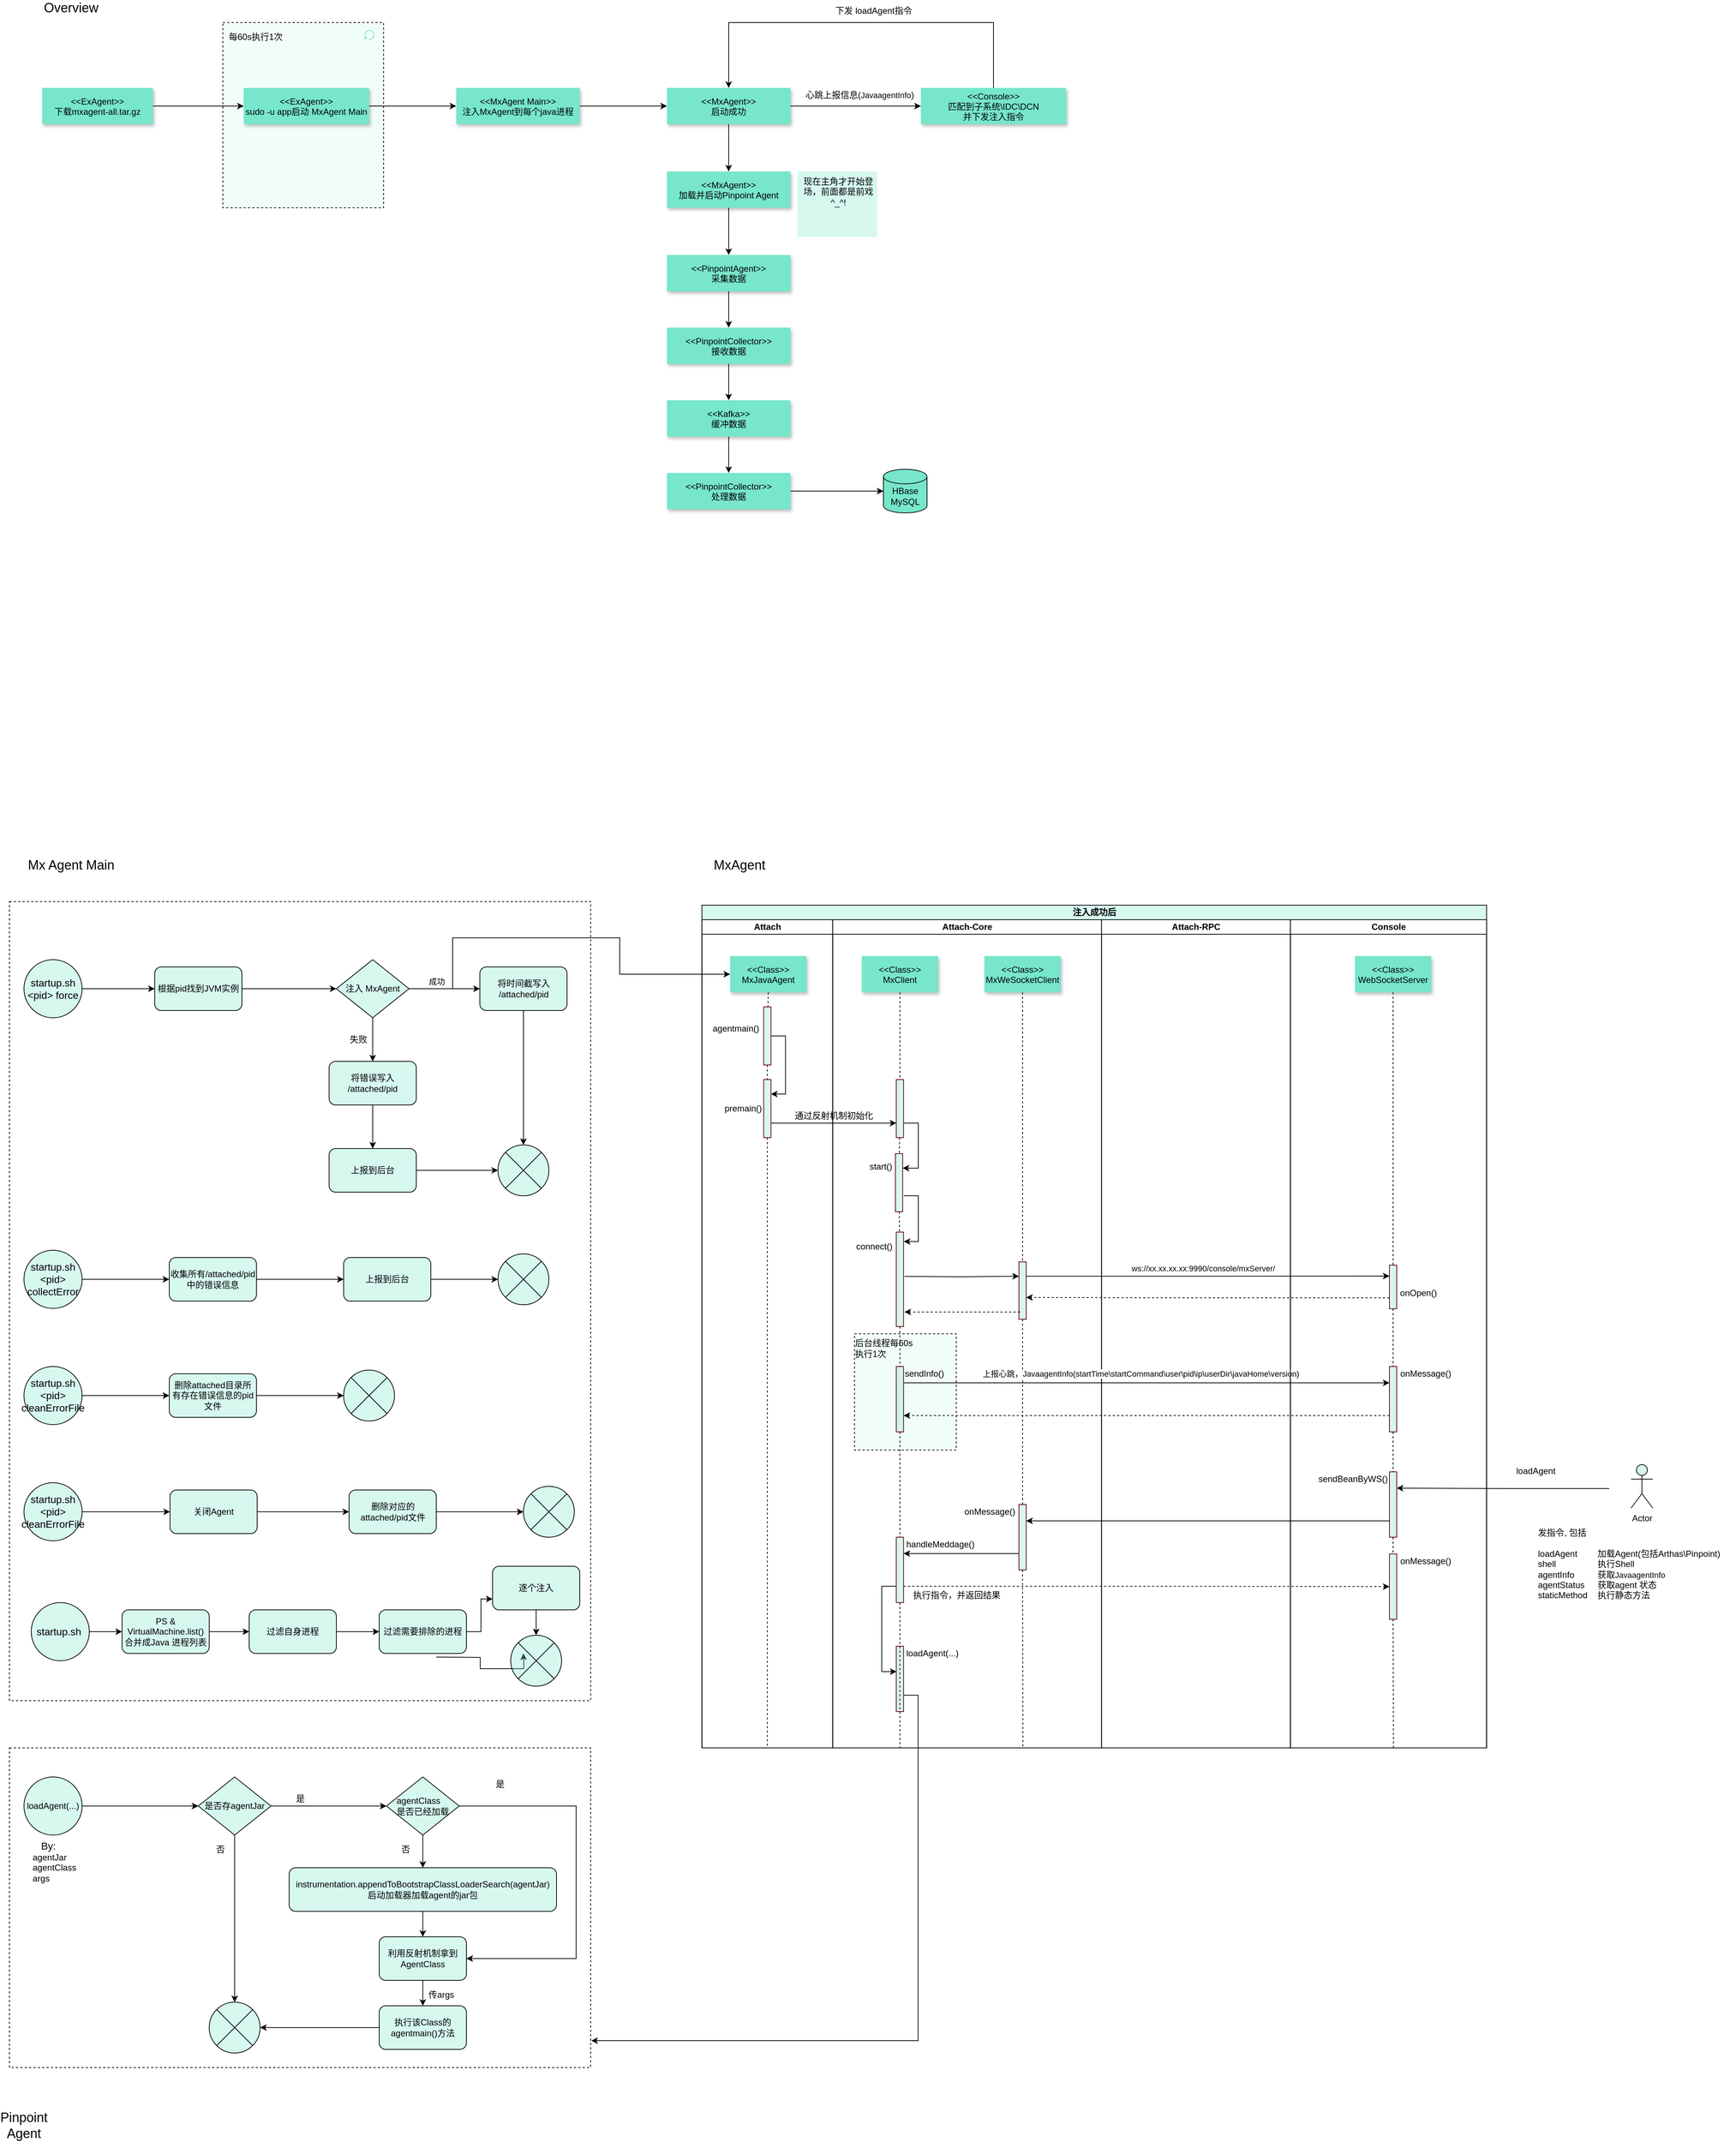 <mxfile version="14.0.4" type="github">
  <diagram name="Page-1" id="9361dd3d-8414-5efd-6122-117bd74ce7a7">
    <mxGraphModel dx="1673" dy="3735" grid="1" gridSize="10" guides="1" tooltips="1" connect="1" arrows="1" fold="1" page="0" pageScale="1.5" pageWidth="826" pageHeight="1169" background="#ffffff" math="0" shadow="0">
      <root>
        <mxCell id="0" />
        <mxCell id="1" parent="0" />
        <mxCell id="-H8RPFJ6eDx_moYWrSU3-296" value="" style="fillColor=#77e6cb1a;dashed=1;" vertex="1" parent="1">
          <mxGeometry x="313.75" y="-2690" width="221.25" height="255" as="geometry" />
        </mxCell>
        <mxCell id="-H8RPFJ6eDx_moYWrSU3-94" style="edgeStyle=orthogonalEdgeStyle;rounded=0;orthogonalLoop=1;jettySize=auto;html=1;exitX=1;exitY=0.5;exitDx=0;exitDy=0;entryX=0;entryY=0.5;entryDx=0;entryDy=0;entryPerimeter=0;fillColor=#77e6cb4d;" edge="1" parent="1" target="-H8RPFJ6eDx_moYWrSU3-96">
          <mxGeometry relative="1" as="geometry">
            <mxPoint x="727.5" y="-445" as="targetPoint" />
            <mxPoint x="607.5" y="-440" as="sourcePoint" />
          </mxGeometry>
        </mxCell>
        <mxCell id="-H8RPFJ6eDx_moYWrSU3-97" style="edgeStyle=orthogonalEdgeStyle;rounded=0;orthogonalLoop=1;jettySize=auto;html=1;exitX=1;exitY=0.5;exitDx=0;exitDy=0;entryX=0;entryY=0.5;entryDx=0;entryDy=0;fillColor=#77e6cb4d;" edge="1" parent="1" target="-H8RPFJ6eDx_moYWrSU3-95">
          <mxGeometry relative="1" as="geometry">
            <mxPoint x="361" y="-440" as="sourcePoint" />
          </mxGeometry>
        </mxCell>
        <mxCell id="-H8RPFJ6eDx_moYWrSU3-141" value="" style="rounded=0;whiteSpace=wrap;html=1;fillColor=none;dashed=1;" vertex="1" parent="1">
          <mxGeometry x="20" y="-315" width="800" height="440" as="geometry" />
        </mxCell>
        <mxCell id="-H8RPFJ6eDx_moYWrSU3-142" value="" style="rounded=0;whiteSpace=wrap;html=1;fillColor=none;dashed=1;" vertex="1" parent="1">
          <mxGeometry x="20" y="-1480" width="800" height="1100" as="geometry" />
        </mxCell>
        <mxCell id="-H8RPFJ6eDx_moYWrSU3-143" style="edgeStyle=orthogonalEdgeStyle;rounded=0;orthogonalLoop=1;jettySize=auto;html=1;exitX=1;exitY=0.5;exitDx=0;exitDy=0;fillColor=#77e6cb4d;" edge="1" parent="1" source="-H8RPFJ6eDx_moYWrSU3-144" target="-H8RPFJ6eDx_moYWrSU3-147">
          <mxGeometry relative="1" as="geometry" />
        </mxCell>
        <mxCell id="-H8RPFJ6eDx_moYWrSU3-144" value="&lt;font style=&quot;font-size: 14px&quot;&gt;startup.sh &amp;lt;pid&amp;gt; force&lt;/font&gt;" style="ellipse;whiteSpace=wrap;html=1;aspect=fixed;fillColor=#77e6cb4d;" vertex="1" parent="1">
          <mxGeometry x="40.0" y="-1400" width="80" height="80" as="geometry" />
        </mxCell>
        <mxCell id="-H8RPFJ6eDx_moYWrSU3-145" value="&lt;font style=&quot;font-size: 18px&quot;&gt;MxAgent&lt;/font&gt;" style="text;html=1;strokeColor=none;fillColor=none;align=center;verticalAlign=middle;whiteSpace=wrap;rounded=0;" vertex="1" parent="1">
          <mxGeometry x="1004.5" y="-1540" width="40" height="20" as="geometry" />
        </mxCell>
        <mxCell id="-H8RPFJ6eDx_moYWrSU3-146" style="edgeStyle=orthogonalEdgeStyle;rounded=0;orthogonalLoop=1;jettySize=auto;html=1;exitX=1;exitY=0.5;exitDx=0;exitDy=0;fillColor=#77e6cb4d;" edge="1" parent="1" source="-H8RPFJ6eDx_moYWrSU3-147" target="-H8RPFJ6eDx_moYWrSU3-152">
          <mxGeometry relative="1" as="geometry" />
        </mxCell>
        <mxCell id="-H8RPFJ6eDx_moYWrSU3-147" value="根据pid找到JVM实例" style="rounded=1;whiteSpace=wrap;html=1;fillColor=#77e6cb4d;" vertex="1" parent="1">
          <mxGeometry x="220" y="-1390" width="120" height="60" as="geometry" />
        </mxCell>
        <mxCell id="-H8RPFJ6eDx_moYWrSU3-148" style="edgeStyle=orthogonalEdgeStyle;rounded=0;orthogonalLoop=1;jettySize=auto;html=1;exitX=1;exitY=0.5;exitDx=0;exitDy=0;entryX=0;entryY=0.5;entryDx=0;entryDy=0;fillColor=#77e6cb4d;" edge="1" parent="1" source="-H8RPFJ6eDx_moYWrSU3-152" target="-H8RPFJ6eDx_moYWrSU3-154">
          <mxGeometry relative="1" as="geometry" />
        </mxCell>
        <mxCell id="-H8RPFJ6eDx_moYWrSU3-149" value="成功" style="edgeLabel;html=1;align=center;verticalAlign=middle;resizable=0;points=[];fillColor=#77e6cb4d;" vertex="1" connectable="0" parent="-H8RPFJ6eDx_moYWrSU3-148">
          <mxGeometry x="-0.274" y="3" relative="1" as="geometry">
            <mxPoint x="2.5" y="-7" as="offset" />
          </mxGeometry>
        </mxCell>
        <mxCell id="-H8RPFJ6eDx_moYWrSU3-150" style="edgeStyle=orthogonalEdgeStyle;rounded=0;orthogonalLoop=1;jettySize=auto;html=1;exitX=0.5;exitY=1;exitDx=0;exitDy=0;entryX=0.5;entryY=0;entryDx=0;entryDy=0;fillColor=#77e6cb4d;" edge="1" parent="1" source="-H8RPFJ6eDx_moYWrSU3-152" target="-H8RPFJ6eDx_moYWrSU3-156">
          <mxGeometry relative="1" as="geometry">
            <Array as="points">
              <mxPoint x="520" y="-1280" />
              <mxPoint x="520" y="-1280" />
            </Array>
          </mxGeometry>
        </mxCell>
        <mxCell id="-H8RPFJ6eDx_moYWrSU3-151" style="edgeStyle=orthogonalEdgeStyle;rounded=0;orthogonalLoop=1;jettySize=auto;html=1;exitX=1;exitY=0.5;exitDx=0;exitDy=0;entryX=0;entryY=0.5;entryDx=0;entryDy=0;fillColor=#77e6cb4d;" edge="1" parent="1" source="-H8RPFJ6eDx_moYWrSU3-152" target="-H8RPFJ6eDx_moYWrSU3-241">
          <mxGeometry relative="1" as="geometry">
            <Array as="points">
              <mxPoint x="630" y="-1360" />
              <mxPoint x="630" y="-1430" />
              <mxPoint x="860" y="-1430" />
              <mxPoint x="860" y="-1380" />
            </Array>
          </mxGeometry>
        </mxCell>
        <mxCell id="-H8RPFJ6eDx_moYWrSU3-152" value="注入 MxAgent" style="rhombus;whiteSpace=wrap;html=1;fillColor=#77e6cb4d;" vertex="1" parent="1">
          <mxGeometry x="470" y="-1400" width="100" height="80" as="geometry" />
        </mxCell>
        <mxCell id="-H8RPFJ6eDx_moYWrSU3-153" style="edgeStyle=orthogonalEdgeStyle;rounded=0;orthogonalLoop=1;jettySize=auto;html=1;exitX=0.5;exitY=1;exitDx=0;exitDy=0;entryX=0.5;entryY=0;entryDx=0;entryDy=0;entryPerimeter=0;fillColor=#77e6cb4d;" edge="1" parent="1" source="-H8RPFJ6eDx_moYWrSU3-154" target="-H8RPFJ6eDx_moYWrSU3-159">
          <mxGeometry relative="1" as="geometry" />
        </mxCell>
        <mxCell id="-H8RPFJ6eDx_moYWrSU3-154" value="将时间截写入&lt;br&gt;/attached/pid" style="rounded=1;whiteSpace=wrap;html=1;fillColor=#77e6cb4d;" vertex="1" parent="1">
          <mxGeometry x="667.5" y="-1390" width="120" height="60" as="geometry" />
        </mxCell>
        <mxCell id="-H8RPFJ6eDx_moYWrSU3-155" style="edgeStyle=orthogonalEdgeStyle;rounded=0;orthogonalLoop=1;jettySize=auto;html=1;exitX=0.5;exitY=1;exitDx=0;exitDy=0;entryX=0.5;entryY=0;entryDx=0;entryDy=0;fillColor=#77e6cb4d;" edge="1" parent="1" source="-H8RPFJ6eDx_moYWrSU3-156" target="-H8RPFJ6eDx_moYWrSU3-158">
          <mxGeometry relative="1" as="geometry" />
        </mxCell>
        <mxCell id="-H8RPFJ6eDx_moYWrSU3-156" value="将错误写入&lt;br&gt;/attached/pid" style="rounded=1;whiteSpace=wrap;html=1;fillColor=#77e6cb4d;" vertex="1" parent="1">
          <mxGeometry x="460" y="-1260" width="120" height="60" as="geometry" />
        </mxCell>
        <mxCell id="-H8RPFJ6eDx_moYWrSU3-157" style="edgeStyle=orthogonalEdgeStyle;rounded=0;orthogonalLoop=1;jettySize=auto;html=1;exitX=1;exitY=0.5;exitDx=0;exitDy=0;entryX=0;entryY=0.5;entryDx=0;entryDy=0;entryPerimeter=0;fillColor=#77e6cb4d;" edge="1" parent="1" source="-H8RPFJ6eDx_moYWrSU3-158" target="-H8RPFJ6eDx_moYWrSU3-159">
          <mxGeometry relative="1" as="geometry" />
        </mxCell>
        <mxCell id="-H8RPFJ6eDx_moYWrSU3-158" value="上报到后台" style="rounded=1;whiteSpace=wrap;html=1;fillColor=#77e6cb4d;" vertex="1" parent="1">
          <mxGeometry x="460" y="-1140" width="120" height="60" as="geometry" />
        </mxCell>
        <mxCell id="-H8RPFJ6eDx_moYWrSU3-159" value="" style="verticalLabelPosition=bottom;verticalAlign=top;html=1;shape=mxgraph.flowchart.or;fillColor=#77e6cb4d;" vertex="1" parent="1">
          <mxGeometry x="692.5" y="-1145" width="70" height="70" as="geometry" />
        </mxCell>
        <mxCell id="-H8RPFJ6eDx_moYWrSU3-160" style="edgeStyle=orthogonalEdgeStyle;rounded=0;orthogonalLoop=1;jettySize=auto;html=1;exitX=1;exitY=0.5;exitDx=0;exitDy=0;fillColor=#77e6cb4d;" edge="1" parent="1" source="-H8RPFJ6eDx_moYWrSU3-161" target="-H8RPFJ6eDx_moYWrSU3-163">
          <mxGeometry relative="1" as="geometry" />
        </mxCell>
        <mxCell id="-H8RPFJ6eDx_moYWrSU3-161" value="&lt;font style=&quot;font-size: 14px&quot;&gt;startup.sh &amp;lt;pid&amp;gt; collectError&lt;/font&gt;" style="ellipse;whiteSpace=wrap;html=1;aspect=fixed;fillColor=#77e6cb4d;" vertex="1" parent="1">
          <mxGeometry x="40.0" y="-1000" width="80" height="80" as="geometry" />
        </mxCell>
        <mxCell id="-H8RPFJ6eDx_moYWrSU3-162" style="edgeStyle=orthogonalEdgeStyle;rounded=0;orthogonalLoop=1;jettySize=auto;html=1;exitX=1;exitY=0.5;exitDx=0;exitDy=0;fillColor=#77e6cb4d;" edge="1" parent="1" source="-H8RPFJ6eDx_moYWrSU3-163">
          <mxGeometry relative="1" as="geometry">
            <mxPoint x="480" y="-960" as="targetPoint" />
          </mxGeometry>
        </mxCell>
        <mxCell id="-H8RPFJ6eDx_moYWrSU3-163" value="收集所有/attached/pid中的错误信息" style="rounded=1;whiteSpace=wrap;html=1;fillColor=#77e6cb4d;" vertex="1" parent="1">
          <mxGeometry x="240" y="-990" width="120" height="60" as="geometry" />
        </mxCell>
        <mxCell id="-H8RPFJ6eDx_moYWrSU3-164" style="edgeStyle=orthogonalEdgeStyle;rounded=0;orthogonalLoop=1;jettySize=auto;html=1;exitX=1;exitY=0.5;exitDx=0;exitDy=0;entryX=0;entryY=0.5;entryDx=0;entryDy=0;entryPerimeter=0;fillColor=#77e6cb4d;" edge="1" parent="1" source="-H8RPFJ6eDx_moYWrSU3-165" target="-H8RPFJ6eDx_moYWrSU3-166">
          <mxGeometry relative="1" as="geometry" />
        </mxCell>
        <mxCell id="-H8RPFJ6eDx_moYWrSU3-165" value="上报到后台" style="rounded=1;whiteSpace=wrap;html=1;fillColor=#77e6cb4d;" vertex="1" parent="1">
          <mxGeometry x="480" y="-990" width="120" height="60" as="geometry" />
        </mxCell>
        <mxCell id="-H8RPFJ6eDx_moYWrSU3-166" value="" style="verticalLabelPosition=bottom;verticalAlign=top;html=1;shape=mxgraph.flowchart.or;fillColor=#77e6cb4d;" vertex="1" parent="1">
          <mxGeometry x="692.5" y="-995" width="70" height="70" as="geometry" />
        </mxCell>
        <mxCell id="-H8RPFJ6eDx_moYWrSU3-167" style="edgeStyle=orthogonalEdgeStyle;rounded=0;orthogonalLoop=1;jettySize=auto;html=1;exitX=1;exitY=0.5;exitDx=0;exitDy=0;fillColor=#77e6cb4d;" edge="1" parent="1" source="-H8RPFJ6eDx_moYWrSU3-168" target="-H8RPFJ6eDx_moYWrSU3-170">
          <mxGeometry relative="1" as="geometry" />
        </mxCell>
        <mxCell id="-H8RPFJ6eDx_moYWrSU3-168" value="&lt;font style=&quot;font-size: 14px&quot;&gt;startup.sh &amp;lt;pid&amp;gt; cleanErrorFile&lt;/font&gt;" style="ellipse;whiteSpace=wrap;html=1;aspect=fixed;fillColor=#77e6cb4d;" vertex="1" parent="1">
          <mxGeometry x="40.0" y="-840" width="80" height="80" as="geometry" />
        </mxCell>
        <mxCell id="-H8RPFJ6eDx_moYWrSU3-169" style="edgeStyle=orthogonalEdgeStyle;rounded=0;orthogonalLoop=1;jettySize=auto;html=1;exitX=1;exitY=0.5;exitDx=0;exitDy=0;entryX=0;entryY=0.5;entryDx=0;entryDy=0;entryPerimeter=0;fillColor=#77e6cb4d;" edge="1" parent="1" source="-H8RPFJ6eDx_moYWrSU3-170" target="-H8RPFJ6eDx_moYWrSU3-171">
          <mxGeometry relative="1" as="geometry">
            <mxPoint x="480" y="-800" as="targetPoint" />
          </mxGeometry>
        </mxCell>
        <mxCell id="-H8RPFJ6eDx_moYWrSU3-170" value="删除attached目录所有存在错误信息的pid文件" style="rounded=1;whiteSpace=wrap;html=1;fillColor=#77e6cb4d;" vertex="1" parent="1">
          <mxGeometry x="240" y="-830" width="120" height="60" as="geometry" />
        </mxCell>
        <mxCell id="-H8RPFJ6eDx_moYWrSU3-171" value="" style="verticalLabelPosition=bottom;verticalAlign=top;html=1;shape=mxgraph.flowchart.or;fillColor=#77e6cb4d;" vertex="1" parent="1">
          <mxGeometry x="480" y="-835" width="70" height="70" as="geometry" />
        </mxCell>
        <mxCell id="-H8RPFJ6eDx_moYWrSU3-172" style="edgeStyle=orthogonalEdgeStyle;rounded=0;orthogonalLoop=1;jettySize=auto;html=1;exitX=1;exitY=0.5;exitDx=0;exitDy=0;entryX=0;entryY=0.5;entryDx=0;entryDy=0;fillColor=#77e6cb4d;" edge="1" parent="1" source="-H8RPFJ6eDx_moYWrSU3-173" target="-H8RPFJ6eDx_moYWrSU3-178">
          <mxGeometry relative="1" as="geometry" />
        </mxCell>
        <mxCell id="-H8RPFJ6eDx_moYWrSU3-173" value="&lt;font style=&quot;font-size: 14px&quot;&gt;startup.sh &amp;lt;pid&amp;gt; cleanErrorFile&lt;/font&gt;" style="ellipse;whiteSpace=wrap;html=1;aspect=fixed;fillColor=#77e6cb4d;" vertex="1" parent="1">
          <mxGeometry x="40.0" y="-680" width="80" height="80" as="geometry" />
        </mxCell>
        <mxCell id="-H8RPFJ6eDx_moYWrSU3-174" style="edgeStyle=orthogonalEdgeStyle;rounded=0;orthogonalLoop=1;jettySize=auto;html=1;exitX=1;exitY=0.5;exitDx=0;exitDy=0;entryX=0;entryY=0.5;entryDx=0;entryDy=0;entryPerimeter=0;fillColor=#77e6cb4d;" edge="1" parent="1" source="-H8RPFJ6eDx_moYWrSU3-175" target="-H8RPFJ6eDx_moYWrSU3-176">
          <mxGeometry relative="1" as="geometry">
            <mxPoint x="727.5" y="-645" as="targetPoint" />
          </mxGeometry>
        </mxCell>
        <mxCell id="-H8RPFJ6eDx_moYWrSU3-175" value="删除对应的attached/pid文件" style="rounded=1;whiteSpace=wrap;html=1;fillColor=#77e6cb4d;" vertex="1" parent="1">
          <mxGeometry x="487.5" y="-670" width="120" height="60" as="geometry" />
        </mxCell>
        <mxCell id="-H8RPFJ6eDx_moYWrSU3-176" value="" style="verticalLabelPosition=bottom;verticalAlign=top;html=1;shape=mxgraph.flowchart.or;fillColor=#77e6cb4d;" vertex="1" parent="1">
          <mxGeometry x="727.5" y="-675" width="70" height="70" as="geometry" />
        </mxCell>
        <mxCell id="-H8RPFJ6eDx_moYWrSU3-177" style="edgeStyle=orthogonalEdgeStyle;rounded=0;orthogonalLoop=1;jettySize=auto;html=1;exitX=1;exitY=0.5;exitDx=0;exitDy=0;entryX=0;entryY=0.5;entryDx=0;entryDy=0;fillColor=#77e6cb4d;" edge="1" parent="1" source="-H8RPFJ6eDx_moYWrSU3-178" target="-H8RPFJ6eDx_moYWrSU3-175">
          <mxGeometry relative="1" as="geometry" />
        </mxCell>
        <mxCell id="-H8RPFJ6eDx_moYWrSU3-178" value="关闭Agent" style="rounded=1;whiteSpace=wrap;html=1;fillColor=#77e6cb4d;" vertex="1" parent="1">
          <mxGeometry x="241" y="-670" width="120" height="60" as="geometry" />
        </mxCell>
        <mxCell id="-H8RPFJ6eDx_moYWrSU3-179" value="&lt;font style=&quot;font-size: 18px&quot;&gt;Pinpoint Agent&lt;/font&gt;" style="text;html=1;strokeColor=none;fillColor=none;align=center;verticalAlign=middle;whiteSpace=wrap;rounded=0;" vertex="1" parent="1">
          <mxGeometry x="20" y="195" width="40" height="20" as="geometry" />
        </mxCell>
        <mxCell id="-H8RPFJ6eDx_moYWrSU3-180" value="&lt;&lt;Class&gt;&gt;&#xa;MxClient" style="shadow=1;fillColor=#77e6cb;strokeColor=none" vertex="1" parent="1">
          <mxGeometry x="1193.19" y="-1405" width="105" height="50" as="geometry" />
        </mxCell>
        <mxCell id="-H8RPFJ6eDx_moYWrSU3-181" value="" style="edgeStyle=none;endArrow=none;dashed=1" edge="1" parent="1" source="-H8RPFJ6eDx_moYWrSU3-180" target="-H8RPFJ6eDx_moYWrSU3-193">
          <mxGeometry x="1003.245" y="-1305" width="100" height="100" as="geometry">
            <mxPoint x="1078.169" y="-1360" as="sourcePoint" />
            <mxPoint x="1078.486" y="-1305" as="targetPoint" />
          </mxGeometry>
        </mxCell>
        <mxCell id="-H8RPFJ6eDx_moYWrSU3-182" value="注入成功后" style="swimlane;html=1;childLayout=stackLayout;resizeParent=1;resizeParentMax=0;startSize=20;fillColor=#77e6cb4d;" vertex="1" parent="1">
          <mxGeometry x="973.19" y="-1475" width="1080" height="1160" as="geometry">
            <mxRectangle x="100" y="-1030" width="90" height="20" as="alternateBounds" />
          </mxGeometry>
        </mxCell>
        <mxCell id="-H8RPFJ6eDx_moYWrSU3-183" value="Attach" style="swimlane;html=1;startSize=20;" vertex="1" parent="-H8RPFJ6eDx_moYWrSU3-182">
          <mxGeometry y="20" width="180" height="1140" as="geometry" />
        </mxCell>
        <mxCell id="-H8RPFJ6eDx_moYWrSU3-184" style="edgeStyle=orthogonalEdgeStyle;rounded=0;orthogonalLoop=1;jettySize=auto;html=1;exitX=1;exitY=0.5;exitDx=0;exitDy=0;entryX=1;entryY=0.25;entryDx=0;entryDy=0;fillColor=#77e6cb4d;" edge="1" parent="-H8RPFJ6eDx_moYWrSU3-183" source="-H8RPFJ6eDx_moYWrSU3-185" target="-H8RPFJ6eDx_moYWrSU3-187">
          <mxGeometry relative="1" as="geometry" />
        </mxCell>
        <mxCell id="-H8RPFJ6eDx_moYWrSU3-185" value="" style="fillColor=#77e6cb4d;strokeColor=#660000" vertex="1" parent="-H8RPFJ6eDx_moYWrSU3-183">
          <mxGeometry x="85.0" y="120" width="10" height="80" as="geometry" />
        </mxCell>
        <mxCell id="-H8RPFJ6eDx_moYWrSU3-186" value="" style="edgeStyle=none;endArrow=none;dashed=1;entryX=0.5;entryY=1;entryDx=0;entryDy=0;" edge="1" parent="-H8RPFJ6eDx_moYWrSU3-183" source="-H8RPFJ6eDx_moYWrSU3-187" target="-H8RPFJ6eDx_moYWrSU3-183">
          <mxGeometry x="120.381" y="329.697" width="100" height="100" as="geometry">
            <mxPoint x="195.546" y="274.697" as="sourcePoint" />
            <mxPoint x="91.81" y="470" as="targetPoint" />
          </mxGeometry>
        </mxCell>
        <mxCell id="-H8RPFJ6eDx_moYWrSU3-187" value="" style="fillColor=#77e6cb4d;strokeColor=#660000" vertex="1" parent="-H8RPFJ6eDx_moYWrSU3-183">
          <mxGeometry x="85" y="220" width="10" height="80" as="geometry" />
        </mxCell>
        <mxCell id="-H8RPFJ6eDx_moYWrSU3-188" value="" style="edgeStyle=none;endArrow=none;dashed=1" edge="1" parent="-H8RPFJ6eDx_moYWrSU3-183" source="-H8RPFJ6eDx_moYWrSU3-185" target="-H8RPFJ6eDx_moYWrSU3-187">
          <mxGeometry x="120.381" y="329.697" width="100" height="100" as="geometry">
            <mxPoint x="972.5" y="-1130" as="sourcePoint" />
            <mxPoint x="972.5" y="-925.833" as="targetPoint" />
          </mxGeometry>
        </mxCell>
        <mxCell id="-H8RPFJ6eDx_moYWrSU3-189" value="&lt;span&gt;agentmain()&lt;/span&gt;" style="text;html=1;strokeColor=none;fillColor=none;align=center;verticalAlign=middle;whiteSpace=wrap;rounded=0;" vertex="1" parent="-H8RPFJ6eDx_moYWrSU3-183">
          <mxGeometry x="38.81" y="140" width="16.31" height="20" as="geometry" />
        </mxCell>
        <mxCell id="-H8RPFJ6eDx_moYWrSU3-190" value="&lt;span&gt;premain()&lt;/span&gt;" style="text;html=1;strokeColor=none;fillColor=none;align=center;verticalAlign=middle;whiteSpace=wrap;rounded=0;" vertex="1" parent="-H8RPFJ6eDx_moYWrSU3-183">
          <mxGeometry x="48.81" y="250" width="16.31" height="20" as="geometry" />
        </mxCell>
        <mxCell id="-H8RPFJ6eDx_moYWrSU3-191" value="Attach-Core" style="swimlane;html=1;startSize=20;" vertex="1" parent="-H8RPFJ6eDx_moYWrSU3-182">
          <mxGeometry x="180" y="20" width="370" height="1140" as="geometry" />
        </mxCell>
        <mxCell id="-H8RPFJ6eDx_moYWrSU3-192" value="" style="fillColor=#77e6cb1a;dashed=1;" vertex="1" parent="-H8RPFJ6eDx_moYWrSU3-191">
          <mxGeometry x="30" y="570" width="140" height="160" as="geometry" />
        </mxCell>
        <mxCell id="-H8RPFJ6eDx_moYWrSU3-193" value="" style="fillColor=#77e6cb4d;strokeColor=#660000" vertex="1" parent="-H8RPFJ6eDx_moYWrSU3-191">
          <mxGeometry x="87.5" y="220" width="10" height="80" as="geometry" />
        </mxCell>
        <mxCell id="-H8RPFJ6eDx_moYWrSU3-194" value="通过反射机制初始化" style="text;html=1;strokeColor=none;fillColor=none;align=center;verticalAlign=middle;whiteSpace=wrap;rounded=0;" vertex="1" parent="-H8RPFJ6eDx_moYWrSU3-191">
          <mxGeometry x="-61.19" y="260" width="126.31" height="20" as="geometry" />
        </mxCell>
        <mxCell id="-H8RPFJ6eDx_moYWrSU3-195" value="" style="edgeStyle=none;endArrow=none;dashed=1;exitX=0.5;exitY=1;exitDx=0;exitDy=0;" edge="1" parent="-H8RPFJ6eDx_moYWrSU3-191" source="-H8RPFJ6eDx_moYWrSU3-204">
          <mxGeometry x="16.365" y="150" width="100" height="100" as="geometry">
            <mxPoint x="258.81" y="100" as="sourcePoint" />
            <mxPoint x="261.81" y="1140" as="targetPoint" />
          </mxGeometry>
        </mxCell>
        <mxCell id="-H8RPFJ6eDx_moYWrSU3-196" value="" style="fillColor=#77e6cb4d;strokeColor=#660000" vertex="1" parent="-H8RPFJ6eDx_moYWrSU3-191">
          <mxGeometry x="256.31" y="471" width="10" height="79" as="geometry" />
        </mxCell>
        <mxCell id="-H8RPFJ6eDx_moYWrSU3-197" value="" style="fillColor=#77e6cb4d;strokeColor=#660000" vertex="1" parent="-H8RPFJ6eDx_moYWrSU3-191">
          <mxGeometry x="87.5" y="615" width="10" height="90" as="geometry" />
        </mxCell>
        <mxCell id="-H8RPFJ6eDx_moYWrSU3-198" value="&lt;span style=&quot;font-family: &amp;#34;helvetica&amp;#34;&quot;&gt;后台线程每60s&lt;/span&gt;&lt;br style=&quot;padding: 0px ; margin: 0px ; font-family: &amp;#34;helvetica&amp;#34;&quot;&gt;&lt;span style=&quot;font-family: &amp;#34;helvetica&amp;#34;&quot;&gt;执行1次&lt;/span&gt;" style="text;html=1;strokeColor=none;fillColor=none;align=left;verticalAlign=middle;whiteSpace=wrap;rounded=0;" vertex="1" parent="-H8RPFJ6eDx_moYWrSU3-191">
          <mxGeometry x="28.81" y="580" width="88.5" height="20" as="geometry" />
        </mxCell>
        <mxCell id="-H8RPFJ6eDx_moYWrSU3-199" value="&lt;span&gt;start()&lt;/span&gt;" style="text;html=1;strokeColor=none;fillColor=none;align=center;verticalAlign=middle;whiteSpace=wrap;rounded=0;" vertex="1" parent="-H8RPFJ6eDx_moYWrSU3-191">
          <mxGeometry x="48.81" y="330" width="35.12" height="20" as="geometry" />
        </mxCell>
        <mxCell id="-H8RPFJ6eDx_moYWrSU3-200" value="&lt;span&gt;connect()&lt;/span&gt;" style="text;html=1;strokeColor=none;fillColor=none;align=center;verticalAlign=middle;whiteSpace=wrap;rounded=0;" vertex="1" parent="-H8RPFJ6eDx_moYWrSU3-191">
          <mxGeometry x="40.0" y="440" width="35.12" height="20" as="geometry" />
        </mxCell>
        <mxCell id="-H8RPFJ6eDx_moYWrSU3-201" value="&lt;span&gt;sendInfo()&lt;/span&gt;" style="text;html=1;strokeColor=none;fillColor=none;align=center;verticalAlign=middle;whiteSpace=wrap;rounded=0;" vertex="1" parent="-H8RPFJ6eDx_moYWrSU3-191">
          <mxGeometry x="108.81" y="615" width="35.12" height="20" as="geometry" />
        </mxCell>
        <mxCell id="-H8RPFJ6eDx_moYWrSU3-202" value="&lt;span&gt;onMessage()&lt;/span&gt;" style="text;html=1;strokeColor=none;fillColor=none;align=center;verticalAlign=middle;whiteSpace=wrap;rounded=0;" vertex="1" parent="-H8RPFJ6eDx_moYWrSU3-191">
          <mxGeometry x="198.81" y="805" width="35.12" height="20" as="geometry" />
        </mxCell>
        <mxCell id="-H8RPFJ6eDx_moYWrSU3-203" style="edgeStyle=orthogonalEdgeStyle;rounded=0;orthogonalLoop=1;jettySize=auto;html=1;exitX=0;exitY=0.75;exitDx=0;exitDy=0;entryX=1;entryY=0.25;entryDx=0;entryDy=0;fillColor=#77e6cb4d;" edge="1" parent="-H8RPFJ6eDx_moYWrSU3-191" source="-H8RPFJ6eDx_moYWrSU3-204" target="-H8RPFJ6eDx_moYWrSU3-208">
          <mxGeometry relative="1" as="geometry" />
        </mxCell>
        <mxCell id="-H8RPFJ6eDx_moYWrSU3-204" value="" style="fillColor=#77e6cb4d;strokeColor=#660000" vertex="1" parent="-H8RPFJ6eDx_moYWrSU3-191">
          <mxGeometry x="256.31" y="805" width="10" height="90" as="geometry" />
        </mxCell>
        <mxCell id="-H8RPFJ6eDx_moYWrSU3-205" value="" style="edgeStyle=none;endArrow=none;dashed=1;exitX=0.5;exitY=1;exitDx=0;exitDy=0;" edge="1" parent="-H8RPFJ6eDx_moYWrSU3-191" source="-H8RPFJ6eDx_moYWrSU3-196" target="-H8RPFJ6eDx_moYWrSU3-204">
          <mxGeometry x="16.365" y="150" width="100" height="100" as="geometry">
            <mxPoint x="1322.5" y="-842" as="sourcePoint" />
            <mxPoint x="1323.0" y="-290" as="targetPoint" />
          </mxGeometry>
        </mxCell>
        <mxCell id="-H8RPFJ6eDx_moYWrSU3-206" value="handleMeddage()" style="text;html=1;strokeColor=none;fillColor=none;align=center;verticalAlign=middle;whiteSpace=wrap;rounded=0;" vertex="1" parent="-H8RPFJ6eDx_moYWrSU3-191">
          <mxGeometry x="130.81" y="850" width="35.12" height="20" as="geometry" />
        </mxCell>
        <mxCell id="-H8RPFJ6eDx_moYWrSU3-207" style="edgeStyle=orthogonalEdgeStyle;rounded=0;orthogonalLoop=1;jettySize=auto;html=1;exitX=0;exitY=0.75;exitDx=0;exitDy=0;entryX=0.031;entryY=0.389;entryDx=0;entryDy=0;entryPerimeter=0;" edge="1" parent="-H8RPFJ6eDx_moYWrSU3-191" source="-H8RPFJ6eDx_moYWrSU3-208" target="-H8RPFJ6eDx_moYWrSU3-215">
          <mxGeometry relative="1" as="geometry" />
        </mxCell>
        <mxCell id="-H8RPFJ6eDx_moYWrSU3-208" value="" style="fillColor=#77e6cb4d;strokeColor=#660000" vertex="1" parent="-H8RPFJ6eDx_moYWrSU3-191">
          <mxGeometry x="87.5" y="850" width="10" height="90" as="geometry" />
        </mxCell>
        <mxCell id="-H8RPFJ6eDx_moYWrSU3-209" value="" style="edgeStyle=none;endArrow=none;dashed=1" edge="1" parent="-H8RPFJ6eDx_moYWrSU3-191" source="-H8RPFJ6eDx_moYWrSU3-197" target="-H8RPFJ6eDx_moYWrSU3-208">
          <mxGeometry x="121.571" y="324.697" width="100" height="100" as="geometry">
            <mxPoint x="1153.732" y="-675" as="sourcePoint" />
            <mxPoint x="1154" y="-390" as="targetPoint" />
          </mxGeometry>
        </mxCell>
        <mxCell id="-H8RPFJ6eDx_moYWrSU3-210" value="" style="fillColor=#77e6cb4d;strokeColor=#660000" vertex="1" parent="-H8RPFJ6eDx_moYWrSU3-191">
          <mxGeometry x="87.5" y="430" width="10" height="130" as="geometry" />
        </mxCell>
        <mxCell id="-H8RPFJ6eDx_moYWrSU3-211" style="edgeStyle=orthogonalEdgeStyle;rounded=0;orthogonalLoop=1;jettySize=auto;html=1;entryX=0;entryY=0.25;entryDx=0;entryDy=0;fillColor=#77e6cb4d;" edge="1" parent="-H8RPFJ6eDx_moYWrSU3-191" target="-H8RPFJ6eDx_moYWrSU3-196">
          <mxGeometry relative="1" as="geometry">
            <mxPoint x="98.81" y="491" as="sourcePoint" />
          </mxGeometry>
        </mxCell>
        <mxCell id="-H8RPFJ6eDx_moYWrSU3-212" value="" style="edgeStyle=none;endArrow=none;dashed=1" edge="1" parent="-H8RPFJ6eDx_moYWrSU3-191" source="-H8RPFJ6eDx_moYWrSU3-210" target="-H8RPFJ6eDx_moYWrSU3-197">
          <mxGeometry x="121.571" y="324.697" width="100" height="100" as="geometry">
            <mxPoint x="92.565" y="510" as="sourcePoint" />
            <mxPoint x="92.81" y="680" as="targetPoint" />
          </mxGeometry>
        </mxCell>
        <mxCell id="-H8RPFJ6eDx_moYWrSU3-213" value="执行指令，并返回结果" style="text;html=1;strokeColor=none;fillColor=none;align=center;verticalAlign=middle;whiteSpace=wrap;rounded=0;" vertex="1" parent="-H8RPFJ6eDx_moYWrSU3-191">
          <mxGeometry x="107.86" y="920" width="126.07" height="20" as="geometry" />
        </mxCell>
        <mxCell id="-H8RPFJ6eDx_moYWrSU3-214" value="loadAgent(...)" style="text;html=1;strokeColor=none;fillColor=none;align=center;verticalAlign=middle;whiteSpace=wrap;rounded=0;" vertex="1" parent="-H8RPFJ6eDx_moYWrSU3-191">
          <mxGeometry x="119.81" y="1000" width="35.12" height="20" as="geometry" />
        </mxCell>
        <mxCell id="-H8RPFJ6eDx_moYWrSU3-215" value="" style="fillColor=#77e6cb4d;strokeColor=#660000" vertex="1" parent="-H8RPFJ6eDx_moYWrSU3-191">
          <mxGeometry x="87.5" y="1000" width="10" height="90" as="geometry" />
        </mxCell>
        <mxCell id="-H8RPFJ6eDx_moYWrSU3-216" value="" style="edgeStyle=none;endArrow=none;dashed=1;entryX=0.25;entryY=1;entryDx=0;entryDy=0;" edge="1" parent="-H8RPFJ6eDx_moYWrSU3-191" source="-H8RPFJ6eDx_moYWrSU3-208" target="-H8RPFJ6eDx_moYWrSU3-191">
          <mxGeometry x="121.571" y="324.697" width="100" height="100" as="geometry">
            <mxPoint x="1153.69" y="-440" as="sourcePoint" />
            <mxPoint x="1153.69" y="-240" as="targetPoint" />
          </mxGeometry>
        </mxCell>
        <mxCell id="-H8RPFJ6eDx_moYWrSU3-217" value="Attach-RPC" style="swimlane;html=1;startSize=20;" vertex="1" parent="-H8RPFJ6eDx_moYWrSU3-182">
          <mxGeometry x="550" y="20" width="260" height="1140" as="geometry" />
        </mxCell>
        <mxCell id="-H8RPFJ6eDx_moYWrSU3-218" style="edgeStyle=orthogonalEdgeStyle;rounded=0;orthogonalLoop=1;jettySize=auto;html=1;exitX=1;exitY=0.75;exitDx=0;exitDy=0;entryX=0;entryY=0.75;entryDx=0;entryDy=0;fillColor=#77e6cb4d;" edge="1" parent="-H8RPFJ6eDx_moYWrSU3-182" source="-H8RPFJ6eDx_moYWrSU3-187" target="-H8RPFJ6eDx_moYWrSU3-193">
          <mxGeometry relative="1" as="geometry" />
        </mxCell>
        <mxCell id="-H8RPFJ6eDx_moYWrSU3-219" style="edgeStyle=orthogonalEdgeStyle;rounded=0;orthogonalLoop=1;jettySize=auto;html=1;exitX=1;exitY=0.25;exitDx=0;exitDy=0;entryX=0;entryY=0.25;entryDx=0;entryDy=0;fillColor=#77e6cb4d;" edge="1" parent="-H8RPFJ6eDx_moYWrSU3-182" source="-H8RPFJ6eDx_moYWrSU3-196" target="-H8RPFJ6eDx_moYWrSU3-226">
          <mxGeometry relative="1" as="geometry" />
        </mxCell>
        <mxCell id="-H8RPFJ6eDx_moYWrSU3-220" value="ws://xx.xx.xx.xx:9990/console/mxServer/" style="edgeLabel;html=1;align=center;verticalAlign=middle;resizable=0;points=[];" vertex="1" connectable="0" parent="-H8RPFJ6eDx_moYWrSU3-219">
          <mxGeometry x="-0.081" y="-5" relative="1" as="geometry">
            <mxPoint x="13.5" y="-16.3" as="offset" />
          </mxGeometry>
        </mxCell>
        <mxCell id="-H8RPFJ6eDx_moYWrSU3-221" style="edgeStyle=orthogonalEdgeStyle;rounded=0;orthogonalLoop=1;jettySize=auto;html=1;exitX=1;exitY=0.25;exitDx=0;exitDy=0;entryX=0;entryY=0.25;entryDx=0;entryDy=0;fillColor=#77e6cb4d;" edge="1" parent="-H8RPFJ6eDx_moYWrSU3-182" source="-H8RPFJ6eDx_moYWrSU3-197" target="-H8RPFJ6eDx_moYWrSU3-227">
          <mxGeometry relative="1" as="geometry" />
        </mxCell>
        <mxCell id="-H8RPFJ6eDx_moYWrSU3-222" value="上报心跳，JavaagentInfo(startTime\startCommand\user\pid\ip\userDir\javaHome\version)" style="edgeLabel;html=1;align=center;verticalAlign=middle;resizable=0;points=[];" vertex="1" connectable="0" parent="-H8RPFJ6eDx_moYWrSU3-221">
          <mxGeometry x="-0.037" y="2" relative="1" as="geometry">
            <mxPoint x="4.31" y="-10.5" as="offset" />
          </mxGeometry>
        </mxCell>
        <mxCell id="-H8RPFJ6eDx_moYWrSU3-223" style="edgeStyle=orthogonalEdgeStyle;rounded=0;orthogonalLoop=1;jettySize=auto;html=1;exitX=0;exitY=0.75;exitDx=0;exitDy=0;fillColor=#77e6cb4d;dashed=1;entryX=1;entryY=0.75;entryDx=0;entryDy=0;" edge="1" parent="-H8RPFJ6eDx_moYWrSU3-182" source="-H8RPFJ6eDx_moYWrSU3-227" target="-H8RPFJ6eDx_moYWrSU3-197">
          <mxGeometry relative="1" as="geometry">
            <mxPoint x="398.81" y="735" as="targetPoint" />
            <mxPoint x="1216.31" y="695.25" as="sourcePoint" />
            <Array as="points">
              <mxPoint x="749" y="703" />
              <mxPoint x="749" y="703" />
            </Array>
          </mxGeometry>
        </mxCell>
        <mxCell id="-H8RPFJ6eDx_moYWrSU3-224" value="Console" style="swimlane;html=1;startSize=20;" vertex="1" parent="-H8RPFJ6eDx_moYWrSU3-182">
          <mxGeometry x="810" y="20" width="270" height="1140" as="geometry" />
        </mxCell>
        <mxCell id="-H8RPFJ6eDx_moYWrSU3-225" value="" style="edgeStyle=none;endArrow=none;dashed=1;exitX=0.5;exitY=1;exitDx=0;exitDy=0;" edge="1" parent="-H8RPFJ6eDx_moYWrSU3-224" source="-H8RPFJ6eDx_moYWrSU3-235">
          <mxGeometry x="-96.135" y="170" width="100" height="100" as="geometry">
            <mxPoint x="148.81" y="120" as="sourcePoint" />
            <mxPoint x="141.81" y="1140" as="targetPoint" />
          </mxGeometry>
        </mxCell>
        <mxCell id="-H8RPFJ6eDx_moYWrSU3-226" value="" style="fillColor=#77e6cb4d;strokeColor=#660000" vertex="1" parent="-H8RPFJ6eDx_moYWrSU3-224">
          <mxGeometry x="136.31" y="475.5" width="10" height="60" as="geometry" />
        </mxCell>
        <mxCell id="-H8RPFJ6eDx_moYWrSU3-227" value="" style="fillColor=#77e6cb4d;strokeColor=#660000" vertex="1" parent="-H8RPFJ6eDx_moYWrSU3-224">
          <mxGeometry x="136.31" y="615" width="10" height="90" as="geometry" />
        </mxCell>
        <mxCell id="-H8RPFJ6eDx_moYWrSU3-228" value="" style="edgeStyle=none;endArrow=none;dashed=1;exitX=0.5;exitY=1;exitDx=0;exitDy=0;" edge="1" parent="-H8RPFJ6eDx_moYWrSU3-224" source="-H8RPFJ6eDx_moYWrSU3-226" target="-H8RPFJ6eDx_moYWrSU3-227">
          <mxGeometry x="-96.135" y="170" width="100" height="100" as="geometry">
            <mxPoint x="2092.5" y="-809" as="sourcePoint" />
            <mxPoint x="2093" y="-650" as="targetPoint" />
          </mxGeometry>
        </mxCell>
        <mxCell id="-H8RPFJ6eDx_moYWrSU3-229" value="&lt;span&gt;onOpen()&lt;/span&gt;" style="text;html=1;strokeColor=none;fillColor=none;align=center;verticalAlign=middle;whiteSpace=wrap;rounded=0;" vertex="1" parent="-H8RPFJ6eDx_moYWrSU3-224">
          <mxGeometry x="158.81" y="504" width="35.12" height="20" as="geometry" />
        </mxCell>
        <mxCell id="-H8RPFJ6eDx_moYWrSU3-230" value="&lt;span&gt;onMessage()&lt;/span&gt;" style="text;html=1;strokeColor=none;fillColor=none;align=center;verticalAlign=middle;whiteSpace=wrap;rounded=0;" vertex="1" parent="-H8RPFJ6eDx_moYWrSU3-224">
          <mxGeometry x="168.81" y="615" width="35.12" height="20" as="geometry" />
        </mxCell>
        <mxCell id="-H8RPFJ6eDx_moYWrSU3-231" value="&lt;span&gt;sendBeanByWS()&lt;/span&gt;" style="text;html=1;strokeColor=none;fillColor=none;align=center;verticalAlign=middle;whiteSpace=wrap;rounded=0;" vertex="1" parent="-H8RPFJ6eDx_moYWrSU3-224">
          <mxGeometry x="68.81" y="760" width="35.12" height="20" as="geometry" />
        </mxCell>
        <mxCell id="-H8RPFJ6eDx_moYWrSU3-232" value="" style="fillColor=#77e6cb4d;strokeColor=#660000" vertex="1" parent="-H8RPFJ6eDx_moYWrSU3-224">
          <mxGeometry x="136.31" y="760" width="10" height="90" as="geometry" />
        </mxCell>
        <mxCell id="-H8RPFJ6eDx_moYWrSU3-233" value="" style="edgeStyle=none;endArrow=none;dashed=1;exitX=0.5;exitY=1;exitDx=0;exitDy=0;" edge="1" parent="-H8RPFJ6eDx_moYWrSU3-224" source="-H8RPFJ6eDx_moYWrSU3-227" target="-H8RPFJ6eDx_moYWrSU3-232">
          <mxGeometry x="-96.135" y="170" width="100" height="100" as="geometry">
            <mxPoint x="1862.5" y="-675" as="sourcePoint" />
            <mxPoint x="1863" y="-430" as="targetPoint" />
          </mxGeometry>
        </mxCell>
        <mxCell id="-H8RPFJ6eDx_moYWrSU3-234" value="&lt;span&gt;onMessage()&lt;/span&gt;" style="text;html=1;strokeColor=none;fillColor=none;align=center;verticalAlign=middle;whiteSpace=wrap;rounded=0;" vertex="1" parent="-H8RPFJ6eDx_moYWrSU3-224">
          <mxGeometry x="168.81" y="873" width="35.12" height="20" as="geometry" />
        </mxCell>
        <mxCell id="-H8RPFJ6eDx_moYWrSU3-235" value="" style="fillColor=#77e6cb4d;strokeColor=#660000" vertex="1" parent="-H8RPFJ6eDx_moYWrSU3-224">
          <mxGeometry x="136.31" y="873" width="10" height="90" as="geometry" />
        </mxCell>
        <mxCell id="-H8RPFJ6eDx_moYWrSU3-236" value="" style="edgeStyle=none;endArrow=none;dashed=1;exitX=0.5;exitY=1;exitDx=0;exitDy=0;" edge="1" parent="-H8RPFJ6eDx_moYWrSU3-224" source="-H8RPFJ6eDx_moYWrSU3-232" target="-H8RPFJ6eDx_moYWrSU3-235">
          <mxGeometry x="-96.135" y="170" width="100" height="100" as="geometry">
            <mxPoint x="1832.5" y="-530" as="sourcePoint" />
            <mxPoint x="1833" y="-240" as="targetPoint" />
          </mxGeometry>
        </mxCell>
        <mxCell id="-H8RPFJ6eDx_moYWrSU3-237" style="edgeStyle=orthogonalEdgeStyle;rounded=0;orthogonalLoop=1;jettySize=auto;html=1;exitX=0;exitY=0.75;exitDx=0;exitDy=0;fillColor=#77e6cb4d;entryX=1;entryY=0.25;entryDx=0;entryDy=0;" edge="1" parent="-H8RPFJ6eDx_moYWrSU3-182" source="-H8RPFJ6eDx_moYWrSU3-232" target="-H8RPFJ6eDx_moYWrSU3-204">
          <mxGeometry relative="1" as="geometry">
            <mxPoint x="308.81" y="850" as="targetPoint" />
          </mxGeometry>
        </mxCell>
        <mxCell id="-H8RPFJ6eDx_moYWrSU3-238" style="edgeStyle=orthogonalEdgeStyle;rounded=0;orthogonalLoop=1;jettySize=auto;html=1;exitX=0;exitY=0.75;exitDx=0;exitDy=0;fillColor=#77e6cb4d;dashed=1;entryX=1;entryY=0.62;entryDx=0;entryDy=0;entryPerimeter=0;" edge="1" parent="-H8RPFJ6eDx_moYWrSU3-182" source="-H8RPFJ6eDx_moYWrSU3-226" target="-H8RPFJ6eDx_moYWrSU3-196">
          <mxGeometry relative="1" as="geometry">
            <mxPoint x="468.81" y="560" as="targetPoint" />
          </mxGeometry>
        </mxCell>
        <mxCell id="-H8RPFJ6eDx_moYWrSU3-239" style="edgeStyle=orthogonalEdgeStyle;rounded=0;orthogonalLoop=1;jettySize=auto;html=1;exitX=1;exitY=0.75;exitDx=0;exitDy=0;fillColor=#77e6cb4d;entryX=0;entryY=0.5;entryDx=0;entryDy=0;dashed=1;" edge="1" parent="-H8RPFJ6eDx_moYWrSU3-182" source="-H8RPFJ6eDx_moYWrSU3-208" target="-H8RPFJ6eDx_moYWrSU3-235">
          <mxGeometry relative="1" as="geometry">
            <mxPoint x="938.81" y="936" as="targetPoint" />
          </mxGeometry>
        </mxCell>
        <mxCell id="-H8RPFJ6eDx_moYWrSU3-240" value="&lt;font style=&quot;font-size: 18px&quot;&gt;Mx Agent Main&lt;/font&gt;" style="text;html=1;strokeColor=none;fillColor=none;align=center;verticalAlign=middle;whiteSpace=wrap;rounded=0;" vertex="1" parent="1">
          <mxGeometry x="40" y="-1540" width="130" height="20" as="geometry" />
        </mxCell>
        <mxCell id="-H8RPFJ6eDx_moYWrSU3-241" value="&lt;&lt;Class&gt;&gt;&#xa;MxJavaAgent" style="shadow=1;fillColor=#77e6cb;strokeColor=none" vertex="1" parent="1">
          <mxGeometry x="1012" y="-1405" width="105" height="50" as="geometry" />
        </mxCell>
        <mxCell id="-H8RPFJ6eDx_moYWrSU3-242" value="" style="edgeStyle=none;endArrow=none;dashed=1;exitX=0.5;exitY=1;exitDx=0;exitDy=0;" edge="1" parent="1" source="-H8RPFJ6eDx_moYWrSU3-241" target="-H8RPFJ6eDx_moYWrSU3-185">
          <mxGeometry x="822.055" y="-1300" width="100" height="100" as="geometry">
            <mxPoint x="1064.5" y="-1355" as="sourcePoint" />
            <mxPoint x="897.296" y="-1300" as="targetPoint" />
          </mxGeometry>
        </mxCell>
        <mxCell id="-H8RPFJ6eDx_moYWrSU3-243" value="" style="fillColor=#77e6cb4d;strokeColor=#660000" vertex="1" parent="1">
          <mxGeometry x="1239.5" y="-1133" width="10" height="80" as="geometry" />
        </mxCell>
        <mxCell id="-H8RPFJ6eDx_moYWrSU3-244" value="" style="edgeStyle=orthogonalEdgeStyle;rounded=0;orthogonalLoop=1;jettySize=auto;html=1;fillColor=#77e6cb4d;entryX=1;entryY=0.25;entryDx=0;entryDy=0;exitX=1;exitY=0.75;exitDx=0;exitDy=0;" edge="1" parent="1" source="-H8RPFJ6eDx_moYWrSU3-193" target="-H8RPFJ6eDx_moYWrSU3-243">
          <mxGeometry relative="1" as="geometry">
            <Array as="points">
              <mxPoint x="1271" y="-1175" />
              <mxPoint x="1271" y="-1113" />
            </Array>
          </mxGeometry>
        </mxCell>
        <mxCell id="-H8RPFJ6eDx_moYWrSU3-245" value="" style="edgeStyle=none;endArrow=none;dashed=1" edge="1" parent="1" source="-H8RPFJ6eDx_moYWrSU3-193" target="-H8RPFJ6eDx_moYWrSU3-243">
          <mxGeometry x="1274.761" y="-1130.303" width="100" height="100" as="geometry">
            <mxPoint x="1245.733" y="-1155" as="sourcePoint" />
            <mxPoint x="1246" y="-905" as="targetPoint" />
          </mxGeometry>
        </mxCell>
        <mxCell id="-H8RPFJ6eDx_moYWrSU3-246" value="" style="edgeStyle=none;endArrow=none;dashed=1" edge="1" parent="1" source="-H8RPFJ6eDx_moYWrSU3-243" target="-H8RPFJ6eDx_moYWrSU3-210">
          <mxGeometry x="1274.761" y="-1130.303" width="100" height="100" as="geometry">
            <mxPoint x="1244.775" y="-1053" as="sourcePoint" />
            <mxPoint x="1246" y="-875" as="targetPoint" />
          </mxGeometry>
        </mxCell>
        <mxCell id="-H8RPFJ6eDx_moYWrSU3-247" style="edgeStyle=orthogonalEdgeStyle;rounded=0;orthogonalLoop=1;jettySize=auto;html=1;fillColor=#77e6cb4d;" edge="1" parent="1">
          <mxGeometry relative="1" as="geometry">
            <mxPoint x="1251" y="-1075" as="sourcePoint" />
            <mxPoint x="1251" y="-1012" as="targetPoint" />
            <Array as="points">
              <mxPoint x="1271" y="-1075" />
              <mxPoint x="1271" y="-1012" />
            </Array>
          </mxGeometry>
        </mxCell>
        <mxCell id="-H8RPFJ6eDx_moYWrSU3-248" value="&lt;&lt;Class&gt;&gt;&#xa;MxWeSocketClient" style="shadow=1;fillColor=#77e6cb;strokeColor=none" vertex="1" parent="1">
          <mxGeometry x="1362" y="-1405" width="105" height="50" as="geometry" />
        </mxCell>
        <mxCell id="-H8RPFJ6eDx_moYWrSU3-249" value="" style="edgeStyle=none;endArrow=none;dashed=1;exitX=0.5;exitY=1;exitDx=0;exitDy=0;" edge="1" parent="1" source="-H8RPFJ6eDx_moYWrSU3-248" target="-H8RPFJ6eDx_moYWrSU3-196">
          <mxGeometry x="1169.555" y="-1305" width="100" height="100" as="geometry">
            <mxPoint x="2475.69" y="-2735" as="sourcePoint" />
            <mxPoint x="2476.19" y="-2255" as="targetPoint" />
          </mxGeometry>
        </mxCell>
        <mxCell id="-H8RPFJ6eDx_moYWrSU3-250" value="&lt;&lt;Class&gt;&gt;&#xa;WebSocketServer" style="shadow=1;fillColor=#77e6cb;strokeColor=none" vertex="1" parent="1">
          <mxGeometry x="1872" y="-1405" width="105" height="50" as="geometry" />
        </mxCell>
        <mxCell id="-H8RPFJ6eDx_moYWrSU3-251" value="" style="edgeStyle=none;endArrow=none;dashed=1;exitX=0.5;exitY=1;exitDx=0;exitDy=0;" edge="1" parent="1" source="-H8RPFJ6eDx_moYWrSU3-250" target="-H8RPFJ6eDx_moYWrSU3-226">
          <mxGeometry x="1947.055" y="-1285" width="100" height="100" as="geometry">
            <mxPoint x="4135.69" y="-2735" as="sourcePoint" />
            <mxPoint x="4136.19" y="-2165" as="targetPoint" />
          </mxGeometry>
        </mxCell>
        <mxCell id="-H8RPFJ6eDx_moYWrSU3-252" style="edgeStyle=orthogonalEdgeStyle;rounded=0;orthogonalLoop=1;jettySize=auto;html=1;entryX=1;entryY=0.25;entryDx=0;entryDy=0;fillColor=#77e6cb4d;" edge="1" parent="1" target="-H8RPFJ6eDx_moYWrSU3-232">
          <mxGeometry relative="1" as="geometry">
            <mxPoint x="2222" y="-672" as="sourcePoint" />
            <Array as="points">
              <mxPoint x="2091" y="-672" />
            </Array>
          </mxGeometry>
        </mxCell>
        <mxCell id="-H8RPFJ6eDx_moYWrSU3-253" value="Actor" style="shape=umlActor;verticalLabelPosition=bottom;verticalAlign=top;html=1;outlineConnect=0;fillColor=#77e6cb4d;" vertex="1" parent="1">
          <mxGeometry x="2252" y="-705" width="30" height="60" as="geometry" />
        </mxCell>
        <mxCell id="-H8RPFJ6eDx_moYWrSU3-254" value="发指令, 包括&lt;br&gt;&lt;br&gt;loadAgent&lt;br&gt;shell&lt;br&gt;agentInfo&lt;br&gt;agentStatus&lt;br&gt;staticMethod" style="text;whiteSpace=wrap;html=1;" vertex="1" parent="1">
          <mxGeometry x="2122" y="-625" width="121.19" height="110" as="geometry" />
        </mxCell>
        <mxCell id="-H8RPFJ6eDx_moYWrSU3-255" value="&lt;br&gt;&lt;br&gt;加载Agent(包括Arthas\Pinpoint)&lt;br&gt;执行Shell&lt;br&gt;获取&lt;span style=&quot;font-size: 11px ; text-align: center&quot;&gt;JavaagentInfo&lt;/span&gt;&lt;br&gt;获取agent 状态&lt;br&gt;执行静态方法" style="text;whiteSpace=wrap;html=1;" vertex="1" parent="1">
          <mxGeometry x="2204" y="-625" width="191.19" height="110" as="geometry" />
        </mxCell>
        <mxCell id="-H8RPFJ6eDx_moYWrSU3-256" style="edgeStyle=orthogonalEdgeStyle;rounded=0;orthogonalLoop=1;jettySize=auto;html=1;fillColor=#77e6cb4d;dashed=1;" edge="1" parent="1">
          <mxGeometry relative="1" as="geometry">
            <mxPoint x="1252" y="-915" as="targetPoint" />
            <mxPoint x="1411" y="-915" as="sourcePoint" />
          </mxGeometry>
        </mxCell>
        <mxCell id="-H8RPFJ6eDx_moYWrSU3-257" value="失败" style="text;html=1;align=center;verticalAlign=middle;resizable=0;points=[];autosize=1;" vertex="1" parent="1">
          <mxGeometry x="480" y="-1300" width="40" height="20" as="geometry" />
        </mxCell>
        <mxCell id="-H8RPFJ6eDx_moYWrSU3-258" style="edgeStyle=orthogonalEdgeStyle;rounded=0;orthogonalLoop=1;jettySize=auto;html=1;exitX=1;exitY=0.5;exitDx=0;exitDy=0;fillColor=#77e6cb4d;entryX=0;entryY=0.5;entryDx=0;entryDy=0;" edge="1" parent="1" source="-H8RPFJ6eDx_moYWrSU3-259" target="-H8RPFJ6eDx_moYWrSU3-263">
          <mxGeometry relative="1" as="geometry">
            <mxPoint x="260" y="-115" as="targetPoint" />
          </mxGeometry>
        </mxCell>
        <mxCell id="-H8RPFJ6eDx_moYWrSU3-259" value="loadAgent(...)" style="ellipse;whiteSpace=wrap;html=1;aspect=fixed;fillColor=#77e6cb4d;" vertex="1" parent="1">
          <mxGeometry x="40.0" y="-275" width="80" height="80" as="geometry" />
        </mxCell>
        <mxCell id="-H8RPFJ6eDx_moYWrSU3-260" value="&lt;font style=&quot;font-size: 14px&quot;&gt;&amp;nbsp; &amp;nbsp;By:&lt;/font&gt;&lt;br&gt;agentJar&lt;br&gt;agentClass&lt;br&gt;args" style="text;whiteSpace=wrap;html=1;" vertex="1" parent="1">
          <mxGeometry x="50" y="-195" width="80" height="70" as="geometry" />
        </mxCell>
        <mxCell id="-H8RPFJ6eDx_moYWrSU3-261" style="edgeStyle=orthogonalEdgeStyle;rounded=0;orthogonalLoop=1;jettySize=auto;html=1;exitX=0.5;exitY=1;exitDx=0;exitDy=0;" edge="1" parent="1" source="-H8RPFJ6eDx_moYWrSU3-263" target="-H8RPFJ6eDx_moYWrSU3-264">
          <mxGeometry relative="1" as="geometry" />
        </mxCell>
        <mxCell id="-H8RPFJ6eDx_moYWrSU3-262" style="edgeStyle=orthogonalEdgeStyle;rounded=0;orthogonalLoop=1;jettySize=auto;html=1;entryX=0;entryY=0.5;entryDx=0;entryDy=0;" edge="1" parent="1" source="-H8RPFJ6eDx_moYWrSU3-263" target="-H8RPFJ6eDx_moYWrSU3-268">
          <mxGeometry relative="1" as="geometry" />
        </mxCell>
        <mxCell id="-H8RPFJ6eDx_moYWrSU3-263" value="&lt;span style=&quot;text-align: left&quot;&gt;是否存agentJar&lt;/span&gt;" style="rhombus;whiteSpace=wrap;html=1;fillColor=#77e6cb4d;" vertex="1" parent="1">
          <mxGeometry x="280" y="-275" width="100" height="80" as="geometry" />
        </mxCell>
        <mxCell id="-H8RPFJ6eDx_moYWrSU3-264" value="" style="verticalLabelPosition=bottom;verticalAlign=top;html=1;shape=mxgraph.flowchart.or;fillColor=#77e6cb4d;" vertex="1" parent="1">
          <mxGeometry x="295" y="35" width="70" height="70" as="geometry" />
        </mxCell>
        <mxCell id="-H8RPFJ6eDx_moYWrSU3-265" value="否" style="text;html=1;align=center;verticalAlign=middle;resizable=0;points=[];autosize=1;" vertex="1" parent="1">
          <mxGeometry x="295" y="-185" width="30" height="20" as="geometry" />
        </mxCell>
        <mxCell id="-H8RPFJ6eDx_moYWrSU3-266" style="edgeStyle=orthogonalEdgeStyle;rounded=0;orthogonalLoop=1;jettySize=auto;html=1;entryX=0.5;entryY=0;entryDx=0;entryDy=0;" edge="1" parent="1" source="-H8RPFJ6eDx_moYWrSU3-268" target="-H8RPFJ6eDx_moYWrSU3-270">
          <mxGeometry relative="1" as="geometry" />
        </mxCell>
        <mxCell id="-H8RPFJ6eDx_moYWrSU3-267" style="edgeStyle=orthogonalEdgeStyle;rounded=0;orthogonalLoop=1;jettySize=auto;html=1;entryX=1;entryY=0.5;entryDx=0;entryDy=0;exitX=1;exitY=0.5;exitDx=0;exitDy=0;" edge="1" parent="1" source="-H8RPFJ6eDx_moYWrSU3-268" target="-H8RPFJ6eDx_moYWrSU3-272">
          <mxGeometry relative="1" as="geometry">
            <Array as="points">
              <mxPoint x="800" y="-235" />
              <mxPoint x="800" y="-25" />
            </Array>
          </mxGeometry>
        </mxCell>
        <mxCell id="-H8RPFJ6eDx_moYWrSU3-268" value="&lt;div style=&quot;text-align: left&quot;&gt;&lt;span&gt;agentClass&lt;/span&gt;&lt;/div&gt;&lt;div style=&quot;text-align: left&quot;&gt;&lt;span&gt;是否已经加载&lt;/span&gt;&lt;/div&gt;" style="rhombus;whiteSpace=wrap;html=1;fillColor=#77e6cb4d;" vertex="1" parent="1">
          <mxGeometry x="539" y="-275" width="100" height="80" as="geometry" />
        </mxCell>
        <mxCell id="-H8RPFJ6eDx_moYWrSU3-269" style="edgeStyle=orthogonalEdgeStyle;rounded=0;orthogonalLoop=1;jettySize=auto;html=1;" edge="1" parent="1" source="-H8RPFJ6eDx_moYWrSU3-270" target="-H8RPFJ6eDx_moYWrSU3-272">
          <mxGeometry relative="1" as="geometry" />
        </mxCell>
        <mxCell id="-H8RPFJ6eDx_moYWrSU3-270" value="instrumentation.appendToBootstrapClassLoaderSearch(agentJar)&lt;br&gt;启动加载器加载agent的jar包" style="rounded=1;whiteSpace=wrap;html=1;fillColor=#77e6cb4d;" vertex="1" parent="1">
          <mxGeometry x="405" y="-150" width="368" height="60" as="geometry" />
        </mxCell>
        <mxCell id="-H8RPFJ6eDx_moYWrSU3-271" style="edgeStyle=orthogonalEdgeStyle;rounded=0;orthogonalLoop=1;jettySize=auto;html=1;" edge="1" parent="1" source="-H8RPFJ6eDx_moYWrSU3-272" target="-H8RPFJ6eDx_moYWrSU3-274">
          <mxGeometry relative="1" as="geometry" />
        </mxCell>
        <mxCell id="-H8RPFJ6eDx_moYWrSU3-272" value="利用反射机制拿到AgentClass" style="rounded=1;whiteSpace=wrap;html=1;fillColor=#77e6cb4d;" vertex="1" parent="1">
          <mxGeometry x="529" y="-55" width="120" height="60" as="geometry" />
        </mxCell>
        <mxCell id="-H8RPFJ6eDx_moYWrSU3-273" style="edgeStyle=orthogonalEdgeStyle;rounded=0;orthogonalLoop=1;jettySize=auto;html=1;entryX=1;entryY=0.5;entryDx=0;entryDy=0;entryPerimeter=0;" edge="1" parent="1" source="-H8RPFJ6eDx_moYWrSU3-274" target="-H8RPFJ6eDx_moYWrSU3-264">
          <mxGeometry relative="1" as="geometry" />
        </mxCell>
        <mxCell id="-H8RPFJ6eDx_moYWrSU3-274" value="执行该Class的agentmain()方法" style="rounded=1;whiteSpace=wrap;html=1;fillColor=#77e6cb4d;" vertex="1" parent="1">
          <mxGeometry x="529" y="40" width="120" height="60" as="geometry" />
        </mxCell>
        <mxCell id="-H8RPFJ6eDx_moYWrSU3-275" value="传args" style="text;html=1;align=center;verticalAlign=middle;resizable=0;points=[];autosize=1;" vertex="1" parent="1">
          <mxGeometry x="589" y="15" width="50" height="20" as="geometry" />
        </mxCell>
        <mxCell id="-H8RPFJ6eDx_moYWrSU3-276" value="否" style="text;html=1;align=center;verticalAlign=middle;resizable=0;points=[];autosize=1;" vertex="1" parent="1">
          <mxGeometry x="550" y="-185" width="30" height="20" as="geometry" />
        </mxCell>
        <mxCell id="-H8RPFJ6eDx_moYWrSU3-277" value="是" style="text;html=1;align=center;verticalAlign=middle;resizable=0;points=[];autosize=1;" vertex="1" parent="1">
          <mxGeometry x="405" y="-255" width="30" height="20" as="geometry" />
        </mxCell>
        <mxCell id="-H8RPFJ6eDx_moYWrSU3-278" value="是" style="text;html=1;align=center;verticalAlign=middle;resizable=0;points=[];autosize=1;" vertex="1" parent="1">
          <mxGeometry x="680" y="-275" width="30" height="20" as="geometry" />
        </mxCell>
        <mxCell id="-H8RPFJ6eDx_moYWrSU3-279" value="&lt;span style=&quot;color: rgb(0, 0, 0); font-family: helvetica; font-size: 12px; font-style: normal; font-weight: 400; letter-spacing: normal; text-align: left; text-indent: 0px; text-transform: none; word-spacing: 0px; background-color: rgb(255, 255, 255); display: inline; float: none;&quot;&gt;loadAgent&lt;/span&gt;" style="text;whiteSpace=wrap;html=1;" vertex="1" parent="1">
          <mxGeometry x="2092" y="-710" width="80" height="30" as="geometry" />
        </mxCell>
        <mxCell id="-H8RPFJ6eDx_moYWrSU3-280" style="edgeStyle=orthogonalEdgeStyle;rounded=0;orthogonalLoop=1;jettySize=auto;html=1;exitX=1;exitY=0.75;exitDx=0;exitDy=0;entryX=1.001;entryY=0.916;entryDx=0;entryDy=0;entryPerimeter=0;" edge="1" parent="1" source="-H8RPFJ6eDx_moYWrSU3-215" target="-H8RPFJ6eDx_moYWrSU3-141">
          <mxGeometry relative="1" as="geometry" />
        </mxCell>
        <mxCell id="-H8RPFJ6eDx_moYWrSU3-281" style="edgeStyle=orthogonalEdgeStyle;rounded=0;orthogonalLoop=1;jettySize=auto;html=1;exitX=1;exitY=0.5;exitDx=0;exitDy=0;fillColor=#77e6cb4d;" edge="1" parent="1" source="-H8RPFJ6eDx_moYWrSU3-282" target="-H8RPFJ6eDx_moYWrSU3-284">
          <mxGeometry relative="1" as="geometry" />
        </mxCell>
        <mxCell id="-H8RPFJ6eDx_moYWrSU3-282" value="&lt;font style=&quot;font-size: 14px&quot;&gt;startup.sh&amp;nbsp;&lt;/font&gt;" style="ellipse;whiteSpace=wrap;html=1;aspect=fixed;fillColor=#77e6cb4d;" vertex="1" parent="1">
          <mxGeometry x="50.0" y="-515" width="80" height="80" as="geometry" />
        </mxCell>
        <mxCell id="-H8RPFJ6eDx_moYWrSU3-283" style="edgeStyle=orthogonalEdgeStyle;rounded=0;orthogonalLoop=1;jettySize=auto;html=1;exitX=1;exitY=0.5;exitDx=0;exitDy=0;fillColor=#77e6cb4d;entryX=0;entryY=0.5;entryDx=0;entryDy=0;" edge="1" parent="1" source="-H8RPFJ6eDx_moYWrSU3-288" target="-H8RPFJ6eDx_moYWrSU3-287">
          <mxGeometry relative="1" as="geometry">
            <mxPoint x="490" y="-475" as="targetPoint" />
          </mxGeometry>
        </mxCell>
        <mxCell id="-H8RPFJ6eDx_moYWrSU3-284" value="PS &amp;amp; VirtualMachine.list() 合并成Java 进程列表" style="rounded=1;whiteSpace=wrap;html=1;fillColor=#77e6cb4d;" vertex="1" parent="1">
          <mxGeometry x="175" y="-505" width="120" height="60" as="geometry" />
        </mxCell>
        <mxCell id="-H8RPFJ6eDx_moYWrSU3-285" value="" style="verticalLabelPosition=bottom;verticalAlign=top;html=1;shape=mxgraph.flowchart.or;fillColor=#77e6cb4d;" vertex="1" parent="1">
          <mxGeometry x="710" y="-470" width="70" height="70" as="geometry" />
        </mxCell>
        <mxCell id="-H8RPFJ6eDx_moYWrSU3-286" style="edgeStyle=orthogonalEdgeStyle;rounded=0;orthogonalLoop=1;jettySize=auto;html=1;exitX=1;exitY=0.5;exitDx=0;exitDy=0;entryX=0;entryY=0.75;entryDx=0;entryDy=0;" edge="1" parent="1" source="-H8RPFJ6eDx_moYWrSU3-287" target="-H8RPFJ6eDx_moYWrSU3-290">
          <mxGeometry relative="1" as="geometry" />
        </mxCell>
        <mxCell id="-H8RPFJ6eDx_moYWrSU3-287" value="过滤需要排除的进程" style="rounded=1;whiteSpace=wrap;html=1;fillColor=#77e6cb4d;" vertex="1" parent="1">
          <mxGeometry x="529" y="-505" width="120" height="60" as="geometry" />
        </mxCell>
        <mxCell id="-H8RPFJ6eDx_moYWrSU3-288" value="过滤自身进程" style="rounded=1;whiteSpace=wrap;html=1;fillColor=#77e6cb4d;" vertex="1" parent="1">
          <mxGeometry x="350" y="-505" width="120" height="60" as="geometry" />
        </mxCell>
        <mxCell id="-H8RPFJ6eDx_moYWrSU3-289" style="edgeStyle=orthogonalEdgeStyle;rounded=0;orthogonalLoop=1;jettySize=auto;html=1;exitX=1;exitY=0.5;exitDx=0;exitDy=0;fillColor=#77e6cb4d;" edge="1" parent="1" source="-H8RPFJ6eDx_moYWrSU3-284" target="-H8RPFJ6eDx_moYWrSU3-288">
          <mxGeometry relative="1" as="geometry">
            <mxPoint x="490" y="-475" as="targetPoint" />
            <mxPoint x="370" y="-475" as="sourcePoint" />
          </mxGeometry>
        </mxCell>
        <mxCell id="-H8RPFJ6eDx_moYWrSU3-291" style="edgeStyle=orthogonalEdgeStyle;rounded=0;orthogonalLoop=1;jettySize=auto;html=1;entryX=0.5;entryY=0;entryDx=0;entryDy=0;entryPerimeter=0;" edge="1" parent="1" source="-H8RPFJ6eDx_moYWrSU3-290" target="-H8RPFJ6eDx_moYWrSU3-285">
          <mxGeometry relative="1" as="geometry" />
        </mxCell>
        <mxCell id="-H8RPFJ6eDx_moYWrSU3-290" value="逐个注入" style="rounded=1;whiteSpace=wrap;html=1;fillColor=#77e6cb4d;" vertex="1" parent="1">
          <mxGeometry x="685" y="-565" width="120" height="60" as="geometry" />
        </mxCell>
        <mxCell id="-H8RPFJ6eDx_moYWrSU3-292" value="&lt;font style=&quot;font-size: 18px&quot;&gt;Overview&lt;/font&gt;" style="text;html=1;strokeColor=none;fillColor=none;align=center;verticalAlign=middle;whiteSpace=wrap;rounded=0;" vertex="1" parent="1">
          <mxGeometry x="40" y="-2720" width="130" height="20" as="geometry" />
        </mxCell>
        <mxCell id="-H8RPFJ6eDx_moYWrSU3-295" style="edgeStyle=orthogonalEdgeStyle;rounded=0;orthogonalLoop=1;jettySize=auto;html=1;exitX=1;exitY=0.5;exitDx=0;exitDy=0;" edge="1" parent="1" source="-H8RPFJ6eDx_moYWrSU3-293" target="-H8RPFJ6eDx_moYWrSU3-294">
          <mxGeometry relative="1" as="geometry" />
        </mxCell>
        <mxCell id="-H8RPFJ6eDx_moYWrSU3-293" value="&lt;&lt;ExAgent&gt;&gt;&#xa;下载mxagent-all.tar.gz" style="shadow=1;fillColor=#77e6cb;strokeColor=none" vertex="1" parent="1">
          <mxGeometry x="65" y="-2600" width="152.5" height="50" as="geometry" />
        </mxCell>
        <mxCell id="-H8RPFJ6eDx_moYWrSU3-298" style="edgeStyle=orthogonalEdgeStyle;rounded=0;orthogonalLoop=1;jettySize=auto;html=1;entryX=0;entryY=0.5;entryDx=0;entryDy=0;" edge="1" parent="1" source="-H8RPFJ6eDx_moYWrSU3-294" target="-H8RPFJ6eDx_moYWrSU3-297">
          <mxGeometry relative="1" as="geometry" />
        </mxCell>
        <mxCell id="-H8RPFJ6eDx_moYWrSU3-294" value="&lt;&lt;ExAgent&gt;&gt;&#xa;sudo -u app启动 MxAgent Main" style="shadow=1;fillColor=#77e6cb;strokeColor=none" vertex="1" parent="1">
          <mxGeometry x="342.5" y="-2600" width="172.5" height="50" as="geometry" />
        </mxCell>
        <mxCell id="-H8RPFJ6eDx_moYWrSU3-302" style="edgeStyle=orthogonalEdgeStyle;rounded=0;orthogonalLoop=1;jettySize=auto;html=1;entryX=0;entryY=0.5;entryDx=0;entryDy=0;" edge="1" parent="1" source="-H8RPFJ6eDx_moYWrSU3-297" target="-H8RPFJ6eDx_moYWrSU3-303">
          <mxGeometry relative="1" as="geometry" />
        </mxCell>
        <mxCell id="-H8RPFJ6eDx_moYWrSU3-297" value="&lt;&lt;MxAgent Main&gt;&gt;&#xa;注入MxAgent到每个java进程" style="shadow=1;fillColor=#77e6cb;strokeColor=none" vertex="1" parent="1">
          <mxGeometry x="635" y="-2600" width="170" height="50" as="geometry" />
        </mxCell>
        <mxCell id="-H8RPFJ6eDx_moYWrSU3-300" value="&lt;span style=&quot;font-family: &amp;#34;helvetica&amp;#34;&quot;&gt;每60s&lt;/span&gt;&lt;span style=&quot;font-family: &amp;#34;helvetica&amp;#34;&quot;&gt;执行1次&lt;/span&gt;" style="text;html=1;strokeColor=none;fillColor=none;align=left;verticalAlign=middle;whiteSpace=wrap;rounded=0;" vertex="1" parent="1">
          <mxGeometry x="320" y="-2680" width="88.5" height="20" as="geometry" />
        </mxCell>
        <mxCell id="-H8RPFJ6eDx_moYWrSU3-306" style="edgeStyle=orthogonalEdgeStyle;rounded=0;orthogonalLoop=1;jettySize=auto;html=1;exitX=0.5;exitY=0;exitDx=0;exitDy=0;entryX=0.5;entryY=0;entryDx=0;entryDy=0;" edge="1" parent="1" source="-H8RPFJ6eDx_moYWrSU3-301" target="-H8RPFJ6eDx_moYWrSU3-303">
          <mxGeometry relative="1" as="geometry">
            <Array as="points">
              <mxPoint x="1374" y="-2690" />
              <mxPoint x="1010" y="-2690" />
            </Array>
          </mxGeometry>
        </mxCell>
        <mxCell id="-H8RPFJ6eDx_moYWrSU3-301" value="&lt;&lt;Console&gt;&gt;&#xa;匹配到子系统\IDC\DCN&#xa;并下发注入指令" style="shadow=1;fillColor=#77e6cb;strokeColor=none" vertex="1" parent="1">
          <mxGeometry x="1274.5" y="-2600" width="200" height="50" as="geometry" />
        </mxCell>
        <mxCell id="-H8RPFJ6eDx_moYWrSU3-304" style="edgeStyle=orthogonalEdgeStyle;rounded=0;orthogonalLoop=1;jettySize=auto;html=1;exitX=1;exitY=0.5;exitDx=0;exitDy=0;entryX=0;entryY=0.5;entryDx=0;entryDy=0;" edge="1" parent="1" source="-H8RPFJ6eDx_moYWrSU3-303" target="-H8RPFJ6eDx_moYWrSU3-301">
          <mxGeometry relative="1" as="geometry" />
        </mxCell>
        <mxCell id="-H8RPFJ6eDx_moYWrSU3-309" style="edgeStyle=orthogonalEdgeStyle;rounded=0;orthogonalLoop=1;jettySize=auto;html=1;exitX=0.5;exitY=1;exitDx=0;exitDy=0;" edge="1" parent="1" source="-H8RPFJ6eDx_moYWrSU3-303" target="-H8RPFJ6eDx_moYWrSU3-308">
          <mxGeometry relative="1" as="geometry" />
        </mxCell>
        <mxCell id="-H8RPFJ6eDx_moYWrSU3-303" value="&lt;&lt;MxAgent&gt;&gt;&#xa;启动成功" style="shadow=1;fillColor=#77e6cb;strokeColor=none" vertex="1" parent="1">
          <mxGeometry x="925" y="-2600" width="170" height="50" as="geometry" />
        </mxCell>
        <mxCell id="-H8RPFJ6eDx_moYWrSU3-305" value="心跳上报信息(&lt;span style=&quot;font-size: 11px&quot;&gt;JavaagentInfo&lt;/span&gt;)" style="text;html=1;align=center;verticalAlign=middle;resizable=0;points=[];autosize=1;" vertex="1" parent="1">
          <mxGeometry x="1104.5" y="-2600" width="170" height="20" as="geometry" />
        </mxCell>
        <mxCell id="-H8RPFJ6eDx_moYWrSU3-307" value="&lt;span style=&quot;color: rgb(0 , 0 , 0) ; font-family: &amp;#34;helvetica&amp;#34; ; font-size: 12px ; font-style: normal ; font-weight: 400 ; letter-spacing: normal ; text-align: center ; text-indent: 0px ; text-transform: none ; word-spacing: 0px ; background-color: rgb(255 , 255 , 255) ; display: inline ; float: none&quot;&gt;下发 loadAgent指令&lt;/span&gt;" style="text;whiteSpace=wrap;html=1;" vertex="1" parent="1">
          <mxGeometry x="1154.5" y="-2720" width="110" height="30" as="geometry" />
        </mxCell>
        <mxCell id="-H8RPFJ6eDx_moYWrSU3-313" style="edgeStyle=orthogonalEdgeStyle;rounded=0;orthogonalLoop=1;jettySize=auto;html=1;exitX=0.5;exitY=1;exitDx=0;exitDy=0;" edge="1" parent="1" source="-H8RPFJ6eDx_moYWrSU3-308" target="-H8RPFJ6eDx_moYWrSU3-312">
          <mxGeometry relative="1" as="geometry" />
        </mxCell>
        <mxCell id="-H8RPFJ6eDx_moYWrSU3-308" value="&lt;&lt;MxAgent&gt;&gt;&#xa;加载并启动Pinpoint Agent" style="shadow=1;fillColor=#77e6cb;strokeColor=none" vertex="1" parent="1">
          <mxGeometry x="925" y="-2485" width="170" height="50" as="geometry" />
        </mxCell>
        <mxCell id="-H8RPFJ6eDx_moYWrSU3-310" value="&lt;div style=&quot;text-align: center&quot;&gt;&lt;font face=&quot;helvetica&quot;&gt;现在主角才开始登场，前面都是前戏&lt;/font&gt;&lt;/div&gt;&lt;div style=&quot;text-align: center&quot;&gt;&lt;font face=&quot;helvetica&quot;&gt;^_^!&lt;/font&gt;&lt;/div&gt;" style="text;whiteSpace=wrap;html=1;fillColor=#77e6cb4d;" vertex="1" parent="1">
          <mxGeometry x="1104.5" y="-2485" width="110" height="90" as="geometry" />
        </mxCell>
        <mxCell id="-H8RPFJ6eDx_moYWrSU3-311" value="" style="shape=mxgraph.bpmn.loop;html=1;outlineConnect=0;strokeColor=#77E6CB;fillColor=none;" vertex="1" parent="1">
          <mxGeometry x="508" y="-2680" width="14" height="14" as="geometry" />
        </mxCell>
        <mxCell id="-H8RPFJ6eDx_moYWrSU3-317" style="edgeStyle=orthogonalEdgeStyle;rounded=0;orthogonalLoop=1;jettySize=auto;html=1;exitX=0.5;exitY=1;exitDx=0;exitDy=0;entryX=0.5;entryY=0;entryDx=0;entryDy=0;" edge="1" parent="1" source="-H8RPFJ6eDx_moYWrSU3-312" target="-H8RPFJ6eDx_moYWrSU3-315">
          <mxGeometry relative="1" as="geometry" />
        </mxCell>
        <mxCell id="-H8RPFJ6eDx_moYWrSU3-312" value="&lt;&lt;PinpointAgent&gt;&gt;&#xa;采集数据" style="shadow=1;fillColor=#77e6cb;strokeColor=none" vertex="1" parent="1">
          <mxGeometry x="925" y="-2370" width="170" height="50" as="geometry" />
        </mxCell>
        <mxCell id="-H8RPFJ6eDx_moYWrSU3-319" style="edgeStyle=orthogonalEdgeStyle;rounded=0;orthogonalLoop=1;jettySize=auto;html=1;exitX=0.5;exitY=1;exitDx=0;exitDy=0;" edge="1" parent="1" source="-H8RPFJ6eDx_moYWrSU3-314" target="-H8RPFJ6eDx_moYWrSU3-316">
          <mxGeometry relative="1" as="geometry" />
        </mxCell>
        <mxCell id="-H8RPFJ6eDx_moYWrSU3-314" value="&lt;&lt;Kafka&gt;&gt;&#xa;缓冲数据" style="shadow=1;fillColor=#77e6cb;strokeColor=none" vertex="1" parent="1">
          <mxGeometry x="925" y="-2170" width="170" height="50" as="geometry" />
        </mxCell>
        <mxCell id="-H8RPFJ6eDx_moYWrSU3-318" style="edgeStyle=orthogonalEdgeStyle;rounded=0;orthogonalLoop=1;jettySize=auto;html=1;exitX=0.5;exitY=1;exitDx=0;exitDy=0;entryX=0.5;entryY=0;entryDx=0;entryDy=0;" edge="1" parent="1" source="-H8RPFJ6eDx_moYWrSU3-315" target="-H8RPFJ6eDx_moYWrSU3-314">
          <mxGeometry relative="1" as="geometry" />
        </mxCell>
        <mxCell id="-H8RPFJ6eDx_moYWrSU3-315" value="&lt;&lt;PinpointCollector&gt;&gt;&#xa;接收数据" style="shadow=1;fillColor=#77e6cb;strokeColor=none" vertex="1" parent="1">
          <mxGeometry x="925" y="-2270" width="170" height="50" as="geometry" />
        </mxCell>
        <mxCell id="-H8RPFJ6eDx_moYWrSU3-322" style="edgeStyle=orthogonalEdgeStyle;rounded=0;orthogonalLoop=1;jettySize=auto;html=1;" edge="1" parent="1" source="-H8RPFJ6eDx_moYWrSU3-316" target="-H8RPFJ6eDx_moYWrSU3-321">
          <mxGeometry relative="1" as="geometry" />
        </mxCell>
        <mxCell id="-H8RPFJ6eDx_moYWrSU3-316" value="&lt;&lt;PinpointCollector&gt;&gt;&#xa;处理数据" style="shadow=1;fillColor=#77e6cb;strokeColor=none" vertex="1" parent="1">
          <mxGeometry x="925" y="-2070" width="170" height="50" as="geometry" />
        </mxCell>
        <mxCell id="-H8RPFJ6eDx_moYWrSU3-321" value="&lt;br&gt;HBase&lt;br&gt;MySQL" style="strokeWidth=1;html=1;shape=mxgraph.flowchart.database;whiteSpace=wrap;fillColor=#77e6cb;" vertex="1" parent="1">
          <mxGeometry x="1223" y="-2075" width="60" height="60" as="geometry" />
        </mxCell>
      </root>
    </mxGraphModel>
  </diagram>
</mxfile>

